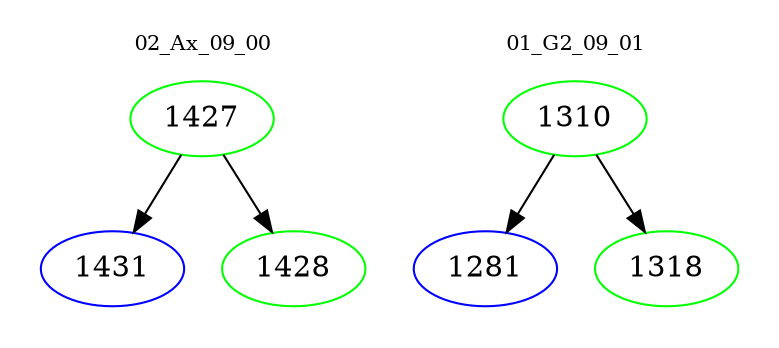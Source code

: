 digraph{
subgraph cluster_0 {
color = white
label = "02_Ax_09_00";
fontsize=10;
T0_1427 [label="1427", color="green"]
T0_1427 -> T0_1431 [color="black"]
T0_1431 [label="1431", color="blue"]
T0_1427 -> T0_1428 [color="black"]
T0_1428 [label="1428", color="green"]
}
subgraph cluster_1 {
color = white
label = "01_G2_09_01";
fontsize=10;
T1_1310 [label="1310", color="green"]
T1_1310 -> T1_1281 [color="black"]
T1_1281 [label="1281", color="blue"]
T1_1310 -> T1_1318 [color="black"]
T1_1318 [label="1318", color="green"]
}
}
